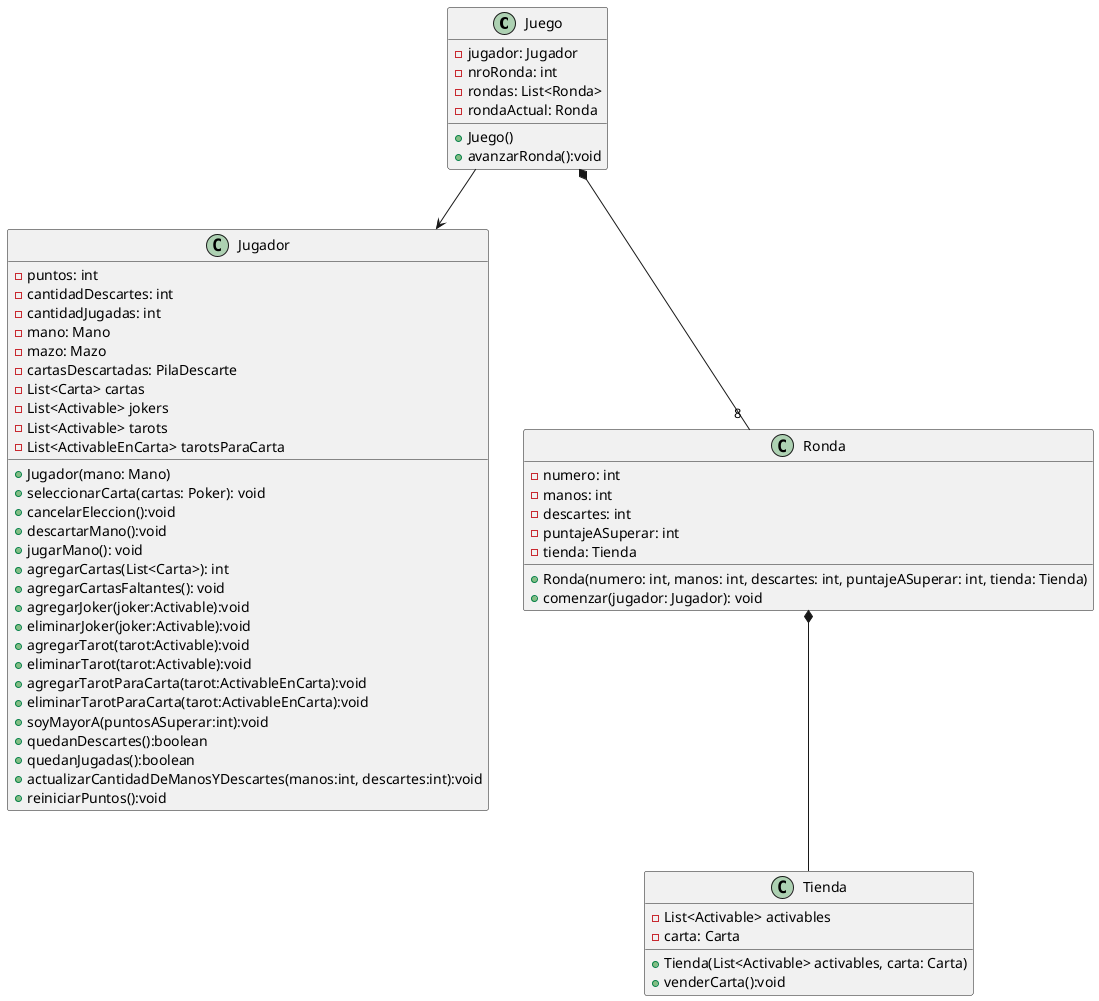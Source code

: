 @startuml

class Juego{
    -jugador: Jugador
    -nroRonda: int
    -rondas: List<Ronda>
    -rondaActual: Ronda
    +Juego()
    +avanzarRonda():void
}
class Jugador {
     - puntos: int
     - cantidadDescartes: int
     - cantidadJugadas: int
     - mano: Mano
     - mazo: Mazo
     - cartasDescartadas: PilaDescarte
     - List<Carta> cartas
     - List<Activable> jokers
     - List<Activable> tarots
     - List<ActivableEnCarta> tarotsParaCarta
     + Jugador(mano: Mano)
     + seleccionarCarta(cartas: Poker): void
     + cancelarEleccion():void
     + descartarMano():void
     + jugarMano(): void
     + agregarCartas(List<Carta>): int
     + agregarCartasFaltantes(): void
     + agregarJoker(joker:Activable):void
     + eliminarJoker(joker:Activable):void
     + agregarTarot(tarot:Activable):void
     + eliminarTarot(tarot:Activable):void
     + agregarTarotParaCarta(tarot:ActivableEnCarta):void
     + eliminarTarotParaCarta(tarot:ActivableEnCarta):void
     + soyMayorA(puntosASuperar:int):void
     + quedanDescartes():boolean
     + quedanJugadas():boolean
     + actualizarCantidadDeManosYDescartes(manos:int, descartes:int):void
     + reiniciarPuntos():void
 }
 class Ronda{
     -numero: int
     -manos: int
     -descartes: int
     -puntajeASuperar: int
     -tienda: Tienda
     +Ronda(numero: int, manos: int, descartes: int, puntajeASuperar: int, tienda: Tienda)
     +comenzar(jugador: Jugador): void
 }
 class Tienda{
     -List<Activable> activables
     -carta: Carta
     +Tienda(List<Activable> activables, carta: Carta)
     +venderCarta():void
 }
Juego *--"8 " Ronda
Juego --> Jugador
Ronda *-- Tienda

@enduml